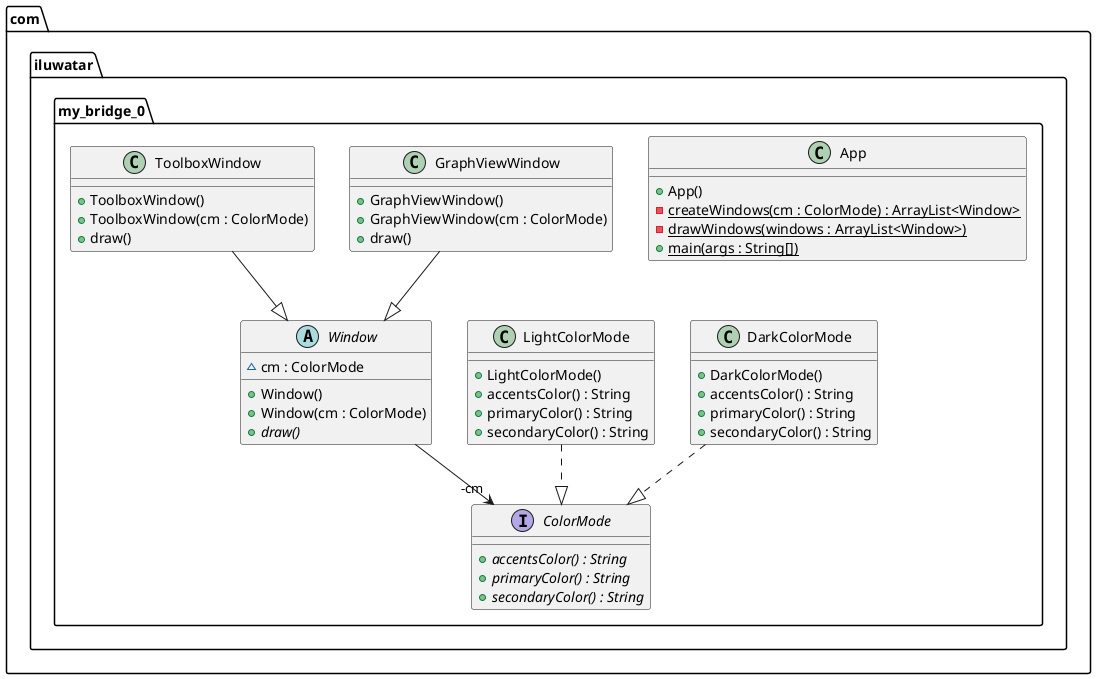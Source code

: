 @startuml
package com.iluwatar.my_bridge_0 {
  class App {
    + App()
    - createWindows(cm : ColorMode) : ArrayList<Window> {static}
    - drawWindows(windows : ArrayList<Window>) {static}
    + main(args : String[]) {static}
  }
  interface ColorMode {
    + accentsColor() : String {abstract}
    + primaryColor() : String {abstract}
    + secondaryColor() : String {abstract}
  }
  class DarkColorMode {
    + DarkColorMode()
    + accentsColor() : String
    + primaryColor() : String
    + secondaryColor() : String
  }
  class GraphViewWindow {
    + GraphViewWindow()
    + GraphViewWindow(cm : ColorMode)
    + draw()
  }
  class LightColorMode {
    + LightColorMode()
    + accentsColor() : String
    + primaryColor() : String
    + secondaryColor() : String
  }
  class ToolboxWindow {
    + ToolboxWindow()
    + ToolboxWindow(cm : ColorMode)
    + draw()
  }
  abstract class Window {
    ~ cm : ColorMode
    + Window()
    + Window(cm : ColorMode)
    + draw() {abstract}
  }
}
Window -->  "-cm" ColorMode
DarkColorMode ..|> ColorMode 
GraphViewWindow --|> Window 
LightColorMode ..|> ColorMode 
ToolboxWindow --|> Window 
@enduml